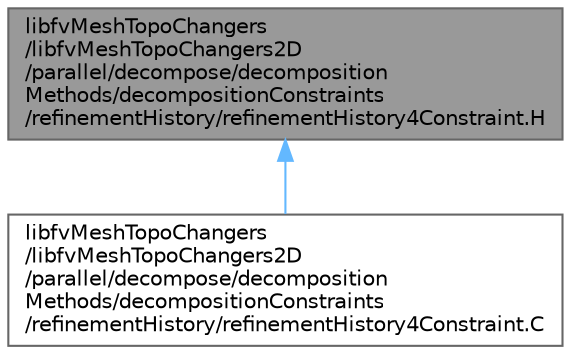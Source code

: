digraph "libfvMeshTopoChangers/libfvMeshTopoChangers2D/parallel/decompose/decompositionMethods/decompositionConstraints/refinementHistory/refinementHistory4Constraint.H"
{
 // LATEX_PDF_SIZE
  bgcolor="transparent";
  edge [fontname=Helvetica,fontsize=10,labelfontname=Helvetica,labelfontsize=10];
  node [fontname=Helvetica,fontsize=10,shape=box,height=0.2,width=0.4];
  Node1 [id="Node000001",label="libfvMeshTopoChangers\l/libfvMeshTopoChangers2D\l/parallel/decompose/decomposition\lMethods/decompositionConstraints\l/refinementHistory/refinementHistory4Constraint.H",height=0.2,width=0.4,color="gray40", fillcolor="grey60", style="filled", fontcolor="black",tooltip=" "];
  Node1 -> Node2 [id="edge1_Node000001_Node000002",dir="back",color="steelblue1",style="solid",tooltip=" "];
  Node2 [id="Node000002",label="libfvMeshTopoChangers\l/libfvMeshTopoChangers2D\l/parallel/decompose/decomposition\lMethods/decompositionConstraints\l/refinementHistory/refinementHistory4Constraint.C",height=0.2,width=0.4,color="grey40", fillcolor="white", style="filled",URL="$refinementHistory4Constraint_8C.html",tooltip=" "];
}
